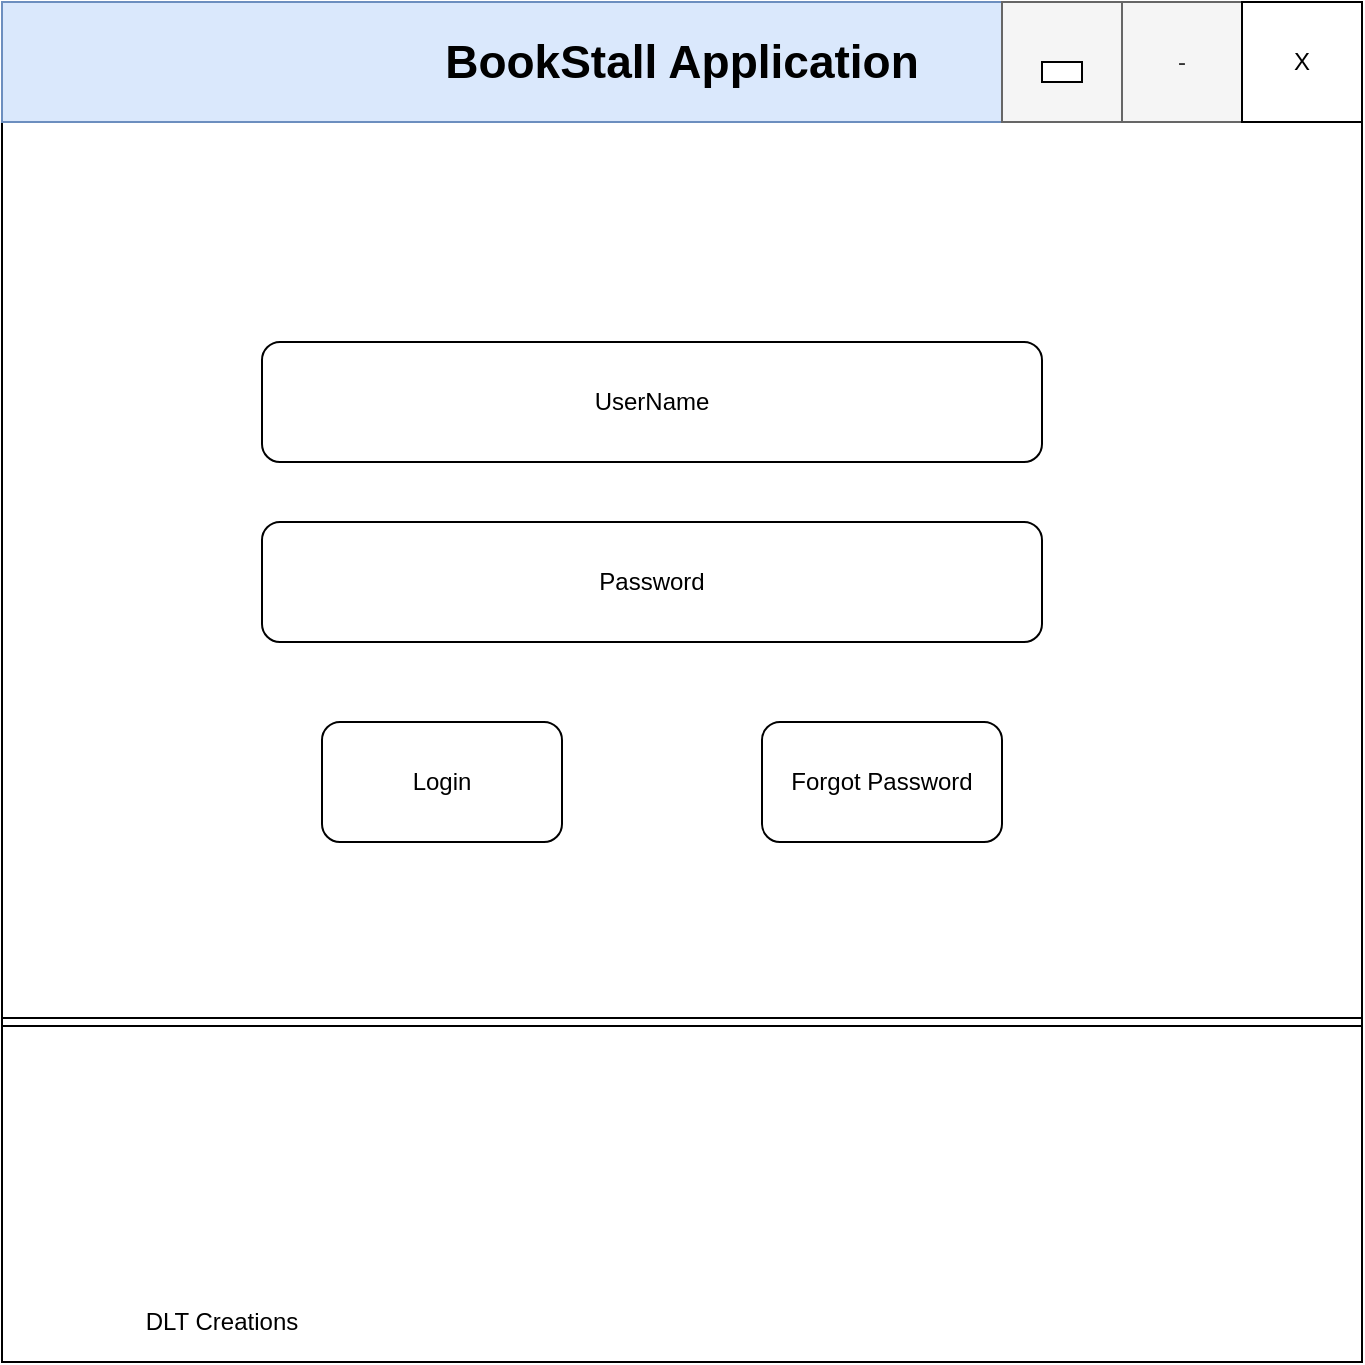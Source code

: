 <mxfile version="10.6.3" type="github"><diagram id="fKnRB5JoyCqKYUiXqB0W" name="Page-1"><mxGraphModel dx="1394" dy="747" grid="1" gridSize="10" guides="1" tooltips="1" connect="1" arrows="1" fold="1" page="1" pageScale="1" pageWidth="850" pageHeight="1100" math="0" shadow="0"><root><mxCell id="0"/><mxCell id="1" parent="0"/><mxCell id="hqQxVIBFBhGnc0uYSlfE-1" value="" style="whiteSpace=wrap;html=1;aspect=fixed;" vertex="1" parent="1"><mxGeometry x="50" y="60" width="680" height="680" as="geometry"/></mxCell><mxCell id="hqQxVIBFBhGnc0uYSlfE-2" value="&lt;div style=&quot;text-align: left&quot;&gt;&lt;b&gt;&lt;font style=&quot;font-size: 23px&quot;&gt;BookStall Application&lt;/font&gt;&lt;/b&gt;&lt;/div&gt;" style="rounded=0;whiteSpace=wrap;html=1;fillColor=#dae8fc;strokeColor=#6c8ebf;align=center;" vertex="1" parent="1"><mxGeometry x="50" y="60" width="680" height="60" as="geometry"/></mxCell><mxCell id="hqQxVIBFBhGnc0uYSlfE-4" value="-" style="rounded=0;whiteSpace=wrap;html=1;fillColor=#f5f5f5;strokeColor=#666666;fontColor=#333333;" vertex="1" parent="1"><mxGeometry x="610" y="60" width="60" height="60" as="geometry"/></mxCell><mxCell id="hqQxVIBFBhGnc0uYSlfE-5" value="" style="rounded=0;whiteSpace=wrap;html=1;fillColor=#f5f5f5;strokeColor=#666666;fontColor=#333333;" vertex="1" parent="1"><mxGeometry x="550" y="60" width="60" height="60" as="geometry"/></mxCell><mxCell id="hqQxVIBFBhGnc0uYSlfE-6" value="X" style="rounded=0;whiteSpace=wrap;html=1;" vertex="1" parent="1"><mxGeometry x="670" y="60" width="60" height="60" as="geometry"/></mxCell><mxCell id="hqQxVIBFBhGnc0uYSlfE-7" value="" style="rounded=0;whiteSpace=wrap;html=1;" vertex="1" parent="1"><mxGeometry x="570" y="90" width="20" height="10" as="geometry"/></mxCell><mxCell id="hqQxVIBFBhGnc0uYSlfE-8" value="UserName" style="rounded=1;whiteSpace=wrap;html=1;align=center;" vertex="1" parent="1"><mxGeometry x="180" y="230" width="390" height="60" as="geometry"/></mxCell><mxCell id="hqQxVIBFBhGnc0uYSlfE-9" value="Password" style="rounded=1;whiteSpace=wrap;html=1;align=center;" vertex="1" parent="1"><mxGeometry x="180" y="320" width="390" height="60" as="geometry"/></mxCell><mxCell id="hqQxVIBFBhGnc0uYSlfE-10" value="Login" style="rounded=1;whiteSpace=wrap;html=1;align=center;" vertex="1" parent="1"><mxGeometry x="210" y="420" width="120" height="60" as="geometry"/></mxCell><mxCell id="hqQxVIBFBhGnc0uYSlfE-11" value="Forgot Password" style="rounded=1;whiteSpace=wrap;html=1;align=center;" vertex="1" parent="1"><mxGeometry x="430" y="420" width="120" height="60" as="geometry"/></mxCell><mxCell id="hqQxVIBFBhGnc0uYSlfE-13" value="" style="shape=link;html=1;entryX=1;entryY=0.75;entryDx=0;entryDy=0;exitX=0;exitY=0.75;exitDx=0;exitDy=0;" edge="1" parent="1" source="hqQxVIBFBhGnc0uYSlfE-1" target="hqQxVIBFBhGnc0uYSlfE-1"><mxGeometry width="50" height="50" relative="1" as="geometry"><mxPoint x="50" y="810" as="sourcePoint"/><mxPoint x="100" y="760" as="targetPoint"/><Array as="points"/></mxGeometry></mxCell><mxCell id="hqQxVIBFBhGnc0uYSlfE-16" value="DLT Creations" style="text;html=1;strokeColor=none;fillColor=none;align=center;verticalAlign=middle;whiteSpace=wrap;rounded=0;" vertex="1" parent="1"><mxGeometry x="50" y="710" width="220" height="20" as="geometry"/></mxCell></root></mxGraphModel></diagram></mxfile>